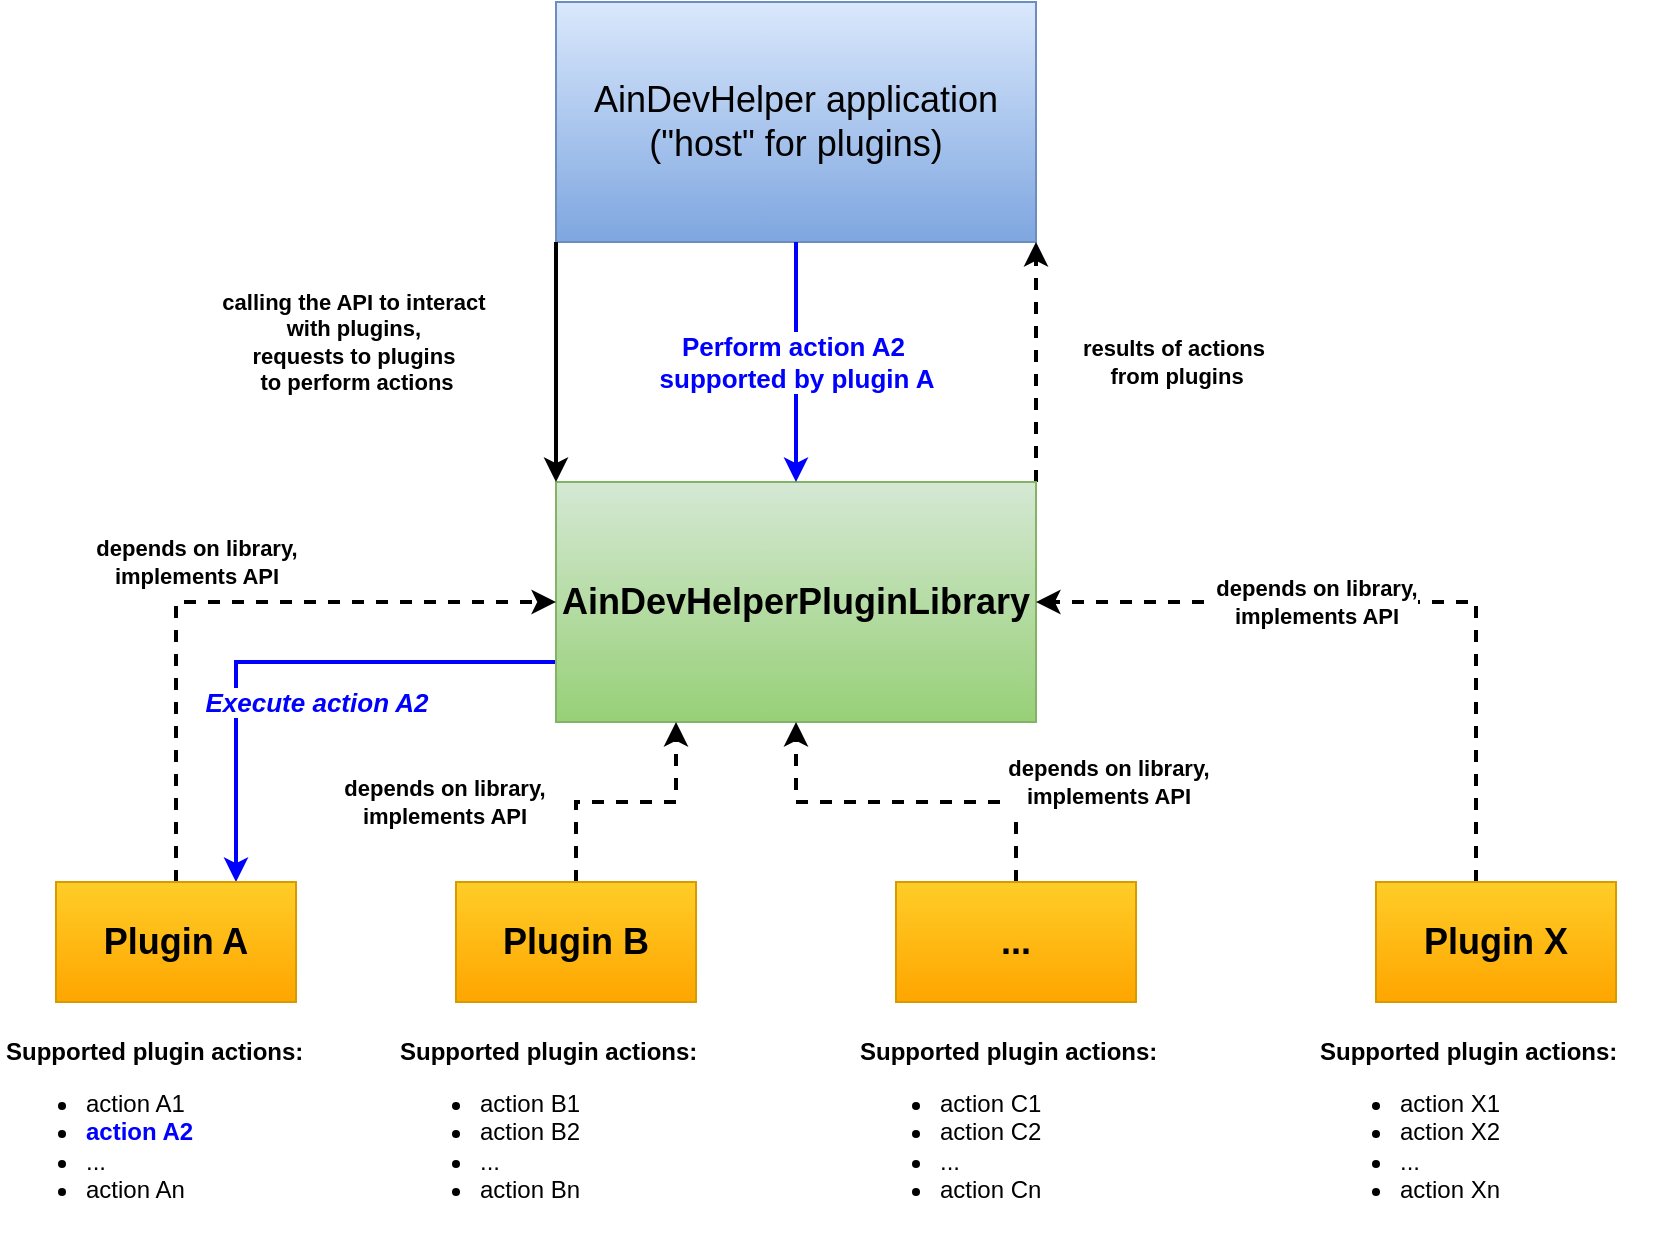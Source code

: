 <mxfile version="24.1.0" type="device">
  <diagram name="Страница — 1" id="FdWolhdYbGOuaL3oXlnw">
    <mxGraphModel dx="1098" dy="988" grid="1" gridSize="10" guides="1" tooltips="1" connect="1" arrows="1" fold="1" page="1" pageScale="1" pageWidth="827" pageHeight="1169" math="0" shadow="0">
      <root>
        <mxCell id="0" />
        <mxCell id="1" parent="0" />
        <mxCell id="mE6rLmqKoyVHgspTJvwB-1" value="AinDevHelper application&lt;div style=&quot;font-size: 18px;&quot;&gt;(&quot;host&quot; for plugins)&lt;/div&gt;" style="rounded=0;whiteSpace=wrap;html=1;fontSize=18;fillColor=#dae8fc;strokeColor=#6c8ebf;gradientColor=#7ea6e0;" vertex="1" parent="1">
          <mxGeometry x="280" y="240" width="240" height="120" as="geometry" />
        </mxCell>
        <mxCell id="mE6rLmqKoyVHgspTJvwB-4" value="results of actions&amp;nbsp;&lt;div&gt;from plugins&lt;br&gt;&lt;/div&gt;" style="edgeStyle=orthogonalEdgeStyle;rounded=0;orthogonalLoop=1;jettySize=auto;html=1;exitX=1;exitY=0;exitDx=0;exitDy=0;entryX=1;entryY=1;entryDx=0;entryDy=0;dashed=1;fontStyle=1;strokeWidth=2;" edge="1" parent="1" source="mE6rLmqKoyVHgspTJvwB-2" target="mE6rLmqKoyVHgspTJvwB-1">
          <mxGeometry y="-70" relative="1" as="geometry">
            <mxPoint as="offset" />
          </mxGeometry>
        </mxCell>
        <mxCell id="mE6rLmqKoyVHgspTJvwB-14" value="&lt;div&gt;Execute action A2&lt;/div&gt;" style="edgeStyle=orthogonalEdgeStyle;rounded=0;orthogonalLoop=1;jettySize=auto;html=1;entryX=0.75;entryY=0;entryDx=0;entryDy=0;strokeWidth=2;fontColor=#0000FF;strokeColor=#0000FF;fontStyle=3;fontSize=13;" edge="1" parent="1" source="mE6rLmqKoyVHgspTJvwB-2" target="mE6rLmqKoyVHgspTJvwB-5">
          <mxGeometry x="-0.111" y="20" relative="1" as="geometry">
            <Array as="points">
              <mxPoint x="120" y="570" />
            </Array>
            <mxPoint as="offset" />
          </mxGeometry>
        </mxCell>
        <mxCell id="mE6rLmqKoyVHgspTJvwB-2" value="AinDevHelperPluginLibrary" style="rounded=0;whiteSpace=wrap;html=1;fontSize=18;fillColor=#d5e8d4;strokeColor=#82b366;gradientColor=#97d077;fontStyle=1" vertex="1" parent="1">
          <mxGeometry x="280" y="480" width="240" height="120" as="geometry" />
        </mxCell>
        <mxCell id="mE6rLmqKoyVHgspTJvwB-3" value="calling the API to interact&amp;nbsp;&lt;div&gt;with plugins,&amp;nbsp;&lt;div&gt;requests to plugins&amp;nbsp;&lt;/div&gt;&lt;div&gt;to perform actions&lt;/div&gt;&lt;/div&gt;" style="endArrow=classic;html=1;rounded=0;exitX=0;exitY=1;exitDx=0;exitDy=0;entryX=0;entryY=0;entryDx=0;entryDy=0;fontStyle=1;strokeWidth=2;" edge="1" parent="1" source="mE6rLmqKoyVHgspTJvwB-1" target="mE6rLmqKoyVHgspTJvwB-2">
          <mxGeometry x="-0.167" y="-100" width="50" height="50" relative="1" as="geometry">
            <mxPoint x="270" y="460" as="sourcePoint" />
            <mxPoint x="320" y="410" as="targetPoint" />
            <mxPoint as="offset" />
          </mxGeometry>
        </mxCell>
        <mxCell id="mE6rLmqKoyVHgspTJvwB-10" value="depends on library,&lt;div&gt;implements API&lt;/div&gt;" style="edgeStyle=orthogonalEdgeStyle;rounded=0;orthogonalLoop=1;jettySize=auto;html=1;entryX=0;entryY=0.5;entryDx=0;entryDy=0;exitX=0.5;exitY=0;exitDx=0;exitDy=0;dashed=1;fontStyle=1;strokeWidth=2;" edge="1" parent="1" source="mE6rLmqKoyVHgspTJvwB-5" target="mE6rLmqKoyVHgspTJvwB-2">
          <mxGeometry x="-0.091" y="20" relative="1" as="geometry">
            <Array as="points">
              <mxPoint x="90" y="540" />
            </Array>
            <mxPoint as="offset" />
          </mxGeometry>
        </mxCell>
        <mxCell id="mE6rLmqKoyVHgspTJvwB-5" value="Plugin A" style="rounded=0;whiteSpace=wrap;html=1;fillColor=#ffcd28;gradientColor=#ffa500;strokeColor=#d79b00;fontStyle=1;fontSize=18;" vertex="1" parent="1">
          <mxGeometry x="30" y="680" width="120" height="60" as="geometry" />
        </mxCell>
        <mxCell id="mE6rLmqKoyVHgspTJvwB-11" value="depends on library,&lt;div&gt;implements API&lt;/div&gt;" style="edgeStyle=orthogonalEdgeStyle;rounded=0;orthogonalLoop=1;jettySize=auto;html=1;entryX=0.25;entryY=1;entryDx=0;entryDy=0;dashed=1;fontStyle=1;strokeWidth=2;" edge="1" parent="1" source="mE6rLmqKoyVHgspTJvwB-6" target="mE6rLmqKoyVHgspTJvwB-2">
          <mxGeometry x="-0.333" y="-70" relative="1" as="geometry">
            <mxPoint x="-70" y="-70" as="offset" />
          </mxGeometry>
        </mxCell>
        <mxCell id="mE6rLmqKoyVHgspTJvwB-6" value="Plugin B" style="rounded=0;whiteSpace=wrap;html=1;fillColor=#ffcd28;gradientColor=#ffa500;strokeColor=#d79b00;fontStyle=1;fontSize=18;" vertex="1" parent="1">
          <mxGeometry x="230" y="680" width="120" height="60" as="geometry" />
        </mxCell>
        <mxCell id="mE6rLmqKoyVHgspTJvwB-12" value="depends on library,&lt;div&gt;implements API&lt;/div&gt;" style="edgeStyle=orthogonalEdgeStyle;rounded=0;orthogonalLoop=1;jettySize=auto;html=1;entryX=0.5;entryY=1;entryDx=0;entryDy=0;dashed=1;fontStyle=1;strokeWidth=2;" edge="1" parent="1" source="mE6rLmqKoyVHgspTJvwB-7" target="mE6rLmqKoyVHgspTJvwB-2">
          <mxGeometry x="-0.429" y="-61" relative="1" as="geometry">
            <mxPoint x="60" y="51" as="offset" />
          </mxGeometry>
        </mxCell>
        <mxCell id="mE6rLmqKoyVHgspTJvwB-7" value="..." style="rounded=0;whiteSpace=wrap;html=1;fillColor=#ffcd28;gradientColor=#ffa500;strokeColor=#d79b00;fontStyle=1;fontSize=18;" vertex="1" parent="1">
          <mxGeometry x="450" y="680" width="120" height="60" as="geometry" />
        </mxCell>
        <mxCell id="mE6rLmqKoyVHgspTJvwB-13" value="depends on library,&lt;div&gt;implements API&lt;/div&gt;" style="edgeStyle=orthogonalEdgeStyle;rounded=0;orthogonalLoop=1;jettySize=auto;html=1;entryX=1;entryY=0.5;entryDx=0;entryDy=0;dashed=1;fontStyle=1;strokeWidth=2;" edge="1" parent="1" source="mE6rLmqKoyVHgspTJvwB-8" target="mE6rLmqKoyVHgspTJvwB-2">
          <mxGeometry x="0.222" relative="1" as="geometry">
            <Array as="points">
              <mxPoint x="740" y="540" />
            </Array>
            <mxPoint as="offset" />
          </mxGeometry>
        </mxCell>
        <mxCell id="mE6rLmqKoyVHgspTJvwB-8" value="Plugin X" style="rounded=0;whiteSpace=wrap;html=1;fillColor=#ffcd28;gradientColor=#ffa500;strokeColor=#d79b00;fontStyle=1;fontSize=18;" vertex="1" parent="1">
          <mxGeometry x="690" y="680" width="120" height="60" as="geometry" />
        </mxCell>
        <mxCell id="mE6rLmqKoyVHgspTJvwB-15" value="&lt;b&gt;Supported plugin actions:&lt;/b&gt;&lt;br&gt;&lt;ul&gt;&lt;li&gt;action A1&lt;/li&gt;&lt;li&gt;&lt;font color=&quot;#0000ff&quot;&gt;&lt;b&gt;action A2&lt;/b&gt;&lt;/font&gt;&lt;/li&gt;&lt;li&gt;...&lt;/li&gt;&lt;li&gt;action An&lt;/li&gt;&lt;/ul&gt;" style="text;html=1;align=left;verticalAlign=middle;whiteSpace=wrap;rounded=0;" vertex="1" parent="1">
          <mxGeometry x="2.5" y="750" width="175" height="110" as="geometry" />
        </mxCell>
        <mxCell id="mE6rLmqKoyVHgspTJvwB-16" value="&lt;b&gt;Supported plugin actions:&lt;/b&gt;&lt;br&gt;&lt;ul&gt;&lt;li&gt;action B1&lt;/li&gt;&lt;li&gt;action B2&lt;/li&gt;&lt;li&gt;...&lt;/li&gt;&lt;li&gt;action Bn&lt;/li&gt;&lt;/ul&gt;" style="text;html=1;align=left;verticalAlign=middle;whiteSpace=wrap;rounded=0;" vertex="1" parent="1">
          <mxGeometry x="200" y="750" width="180" height="110" as="geometry" />
        </mxCell>
        <mxCell id="mE6rLmqKoyVHgspTJvwB-17" value="&lt;b&gt;Supported plugin actions:&lt;/b&gt;&lt;br&gt;&lt;ul&gt;&lt;li&gt;action C1&lt;/li&gt;&lt;li&gt;action C2&lt;/li&gt;&lt;li&gt;...&lt;/li&gt;&lt;li&gt;action Cn&lt;/li&gt;&lt;/ul&gt;" style="text;html=1;align=left;verticalAlign=middle;whiteSpace=wrap;rounded=0;" vertex="1" parent="1">
          <mxGeometry x="430" y="750" width="180" height="110" as="geometry" />
        </mxCell>
        <mxCell id="mE6rLmqKoyVHgspTJvwB-18" value="&lt;b&gt;Supported plugin actions:&lt;/b&gt;&lt;br&gt;&lt;ul&gt;&lt;li&gt;action X1&lt;/li&gt;&lt;li&gt;action X2&lt;/li&gt;&lt;li&gt;...&lt;/li&gt;&lt;li&gt;action Xn&lt;/li&gt;&lt;/ul&gt;" style="text;html=1;align=left;verticalAlign=middle;whiteSpace=wrap;rounded=0;" vertex="1" parent="1">
          <mxGeometry x="660" y="750" width="180" height="110" as="geometry" />
        </mxCell>
        <mxCell id="mE6rLmqKoyVHgspTJvwB-19" value="Perform action A2&amp;nbsp;&lt;div&gt;supported by plugin A&lt;/div&gt;" style="edgeStyle=orthogonalEdgeStyle;rounded=0;orthogonalLoop=1;jettySize=auto;html=1;entryX=0.5;entryY=0;entryDx=0;entryDy=0;strokeWidth=2;strokeColor=#0000FF;fontStyle=1;fontSize=13;fontColor=#0000FF;" edge="1" parent="1" source="mE6rLmqKoyVHgspTJvwB-1" target="mE6rLmqKoyVHgspTJvwB-2">
          <mxGeometry relative="1" as="geometry" />
        </mxCell>
      </root>
    </mxGraphModel>
  </diagram>
</mxfile>
